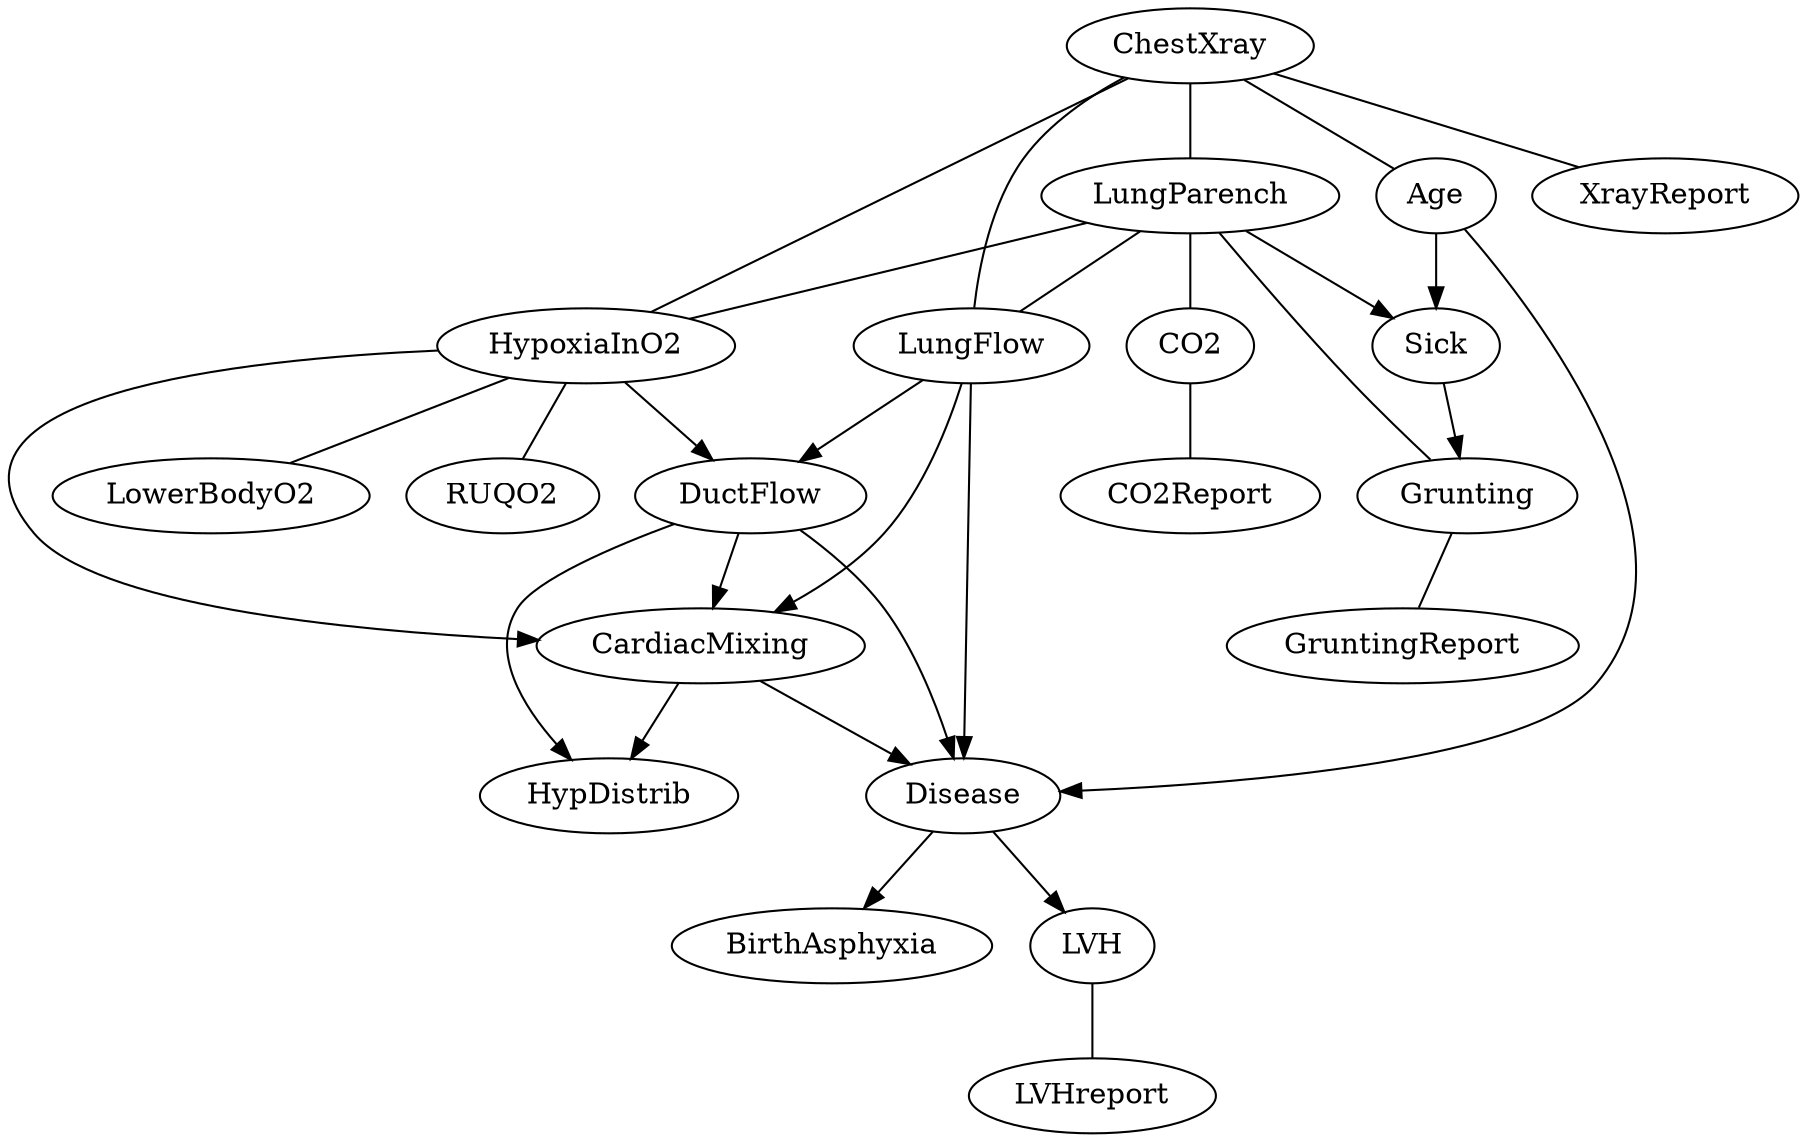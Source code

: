 digraph G {
    "CardiacMixing" -> "Disease";
    "HypoxiaInO2" -> "CardiacMixing";
    "Age" -> "Disease";
    "CardiacMixing" -> "HypDistrib";
    "DuctFlow" -> "HypDistrib";
    "LungParench" -> "Sick";
    "DuctFlow" -> "CardiacMixing";
    "Sick" -> "Grunting";
    "HypoxiaInO2" -> "DuctFlow";
    "Age" -> "Sick";
    "LungFlow" -> "Disease";
    "LungFlow" -> "CardiacMixing";
    "DuctFlow" -> "Disease";
    "LungFlow" -> "DuctFlow";
    "Disease" -> "BirthAsphyxia";
    "Disease" -> "LVH";
    "LungParench" -> "HypoxiaInO2" [dir = none];
    "Grunting" -> "GruntingReport" [dir = none];
    "HypoxiaInO2" -> "LowerBodyO2" [dir = none];
    "LungParench" -> "Grunting" [dir = none];
    "LungParench" -> "CO2" [dir = none];
    "ChestXray" -> "LungFlow" [dir = none];
    "ChestXray" -> "LungParench" [dir = none];
    "CO2" -> "CO2Report" [dir = none];
    "LungParench" -> "LungFlow" [dir = none];
    "ChestXray" -> "XrayReport" [dir = none];
    "HypoxiaInO2" -> "RUQO2" [dir = none];
    "ChestXray" -> "Age" [dir = none];
    "ChestXray" -> "HypoxiaInO2" [dir = none];
    "LVH" -> "LVHreport" [dir = none];
}
